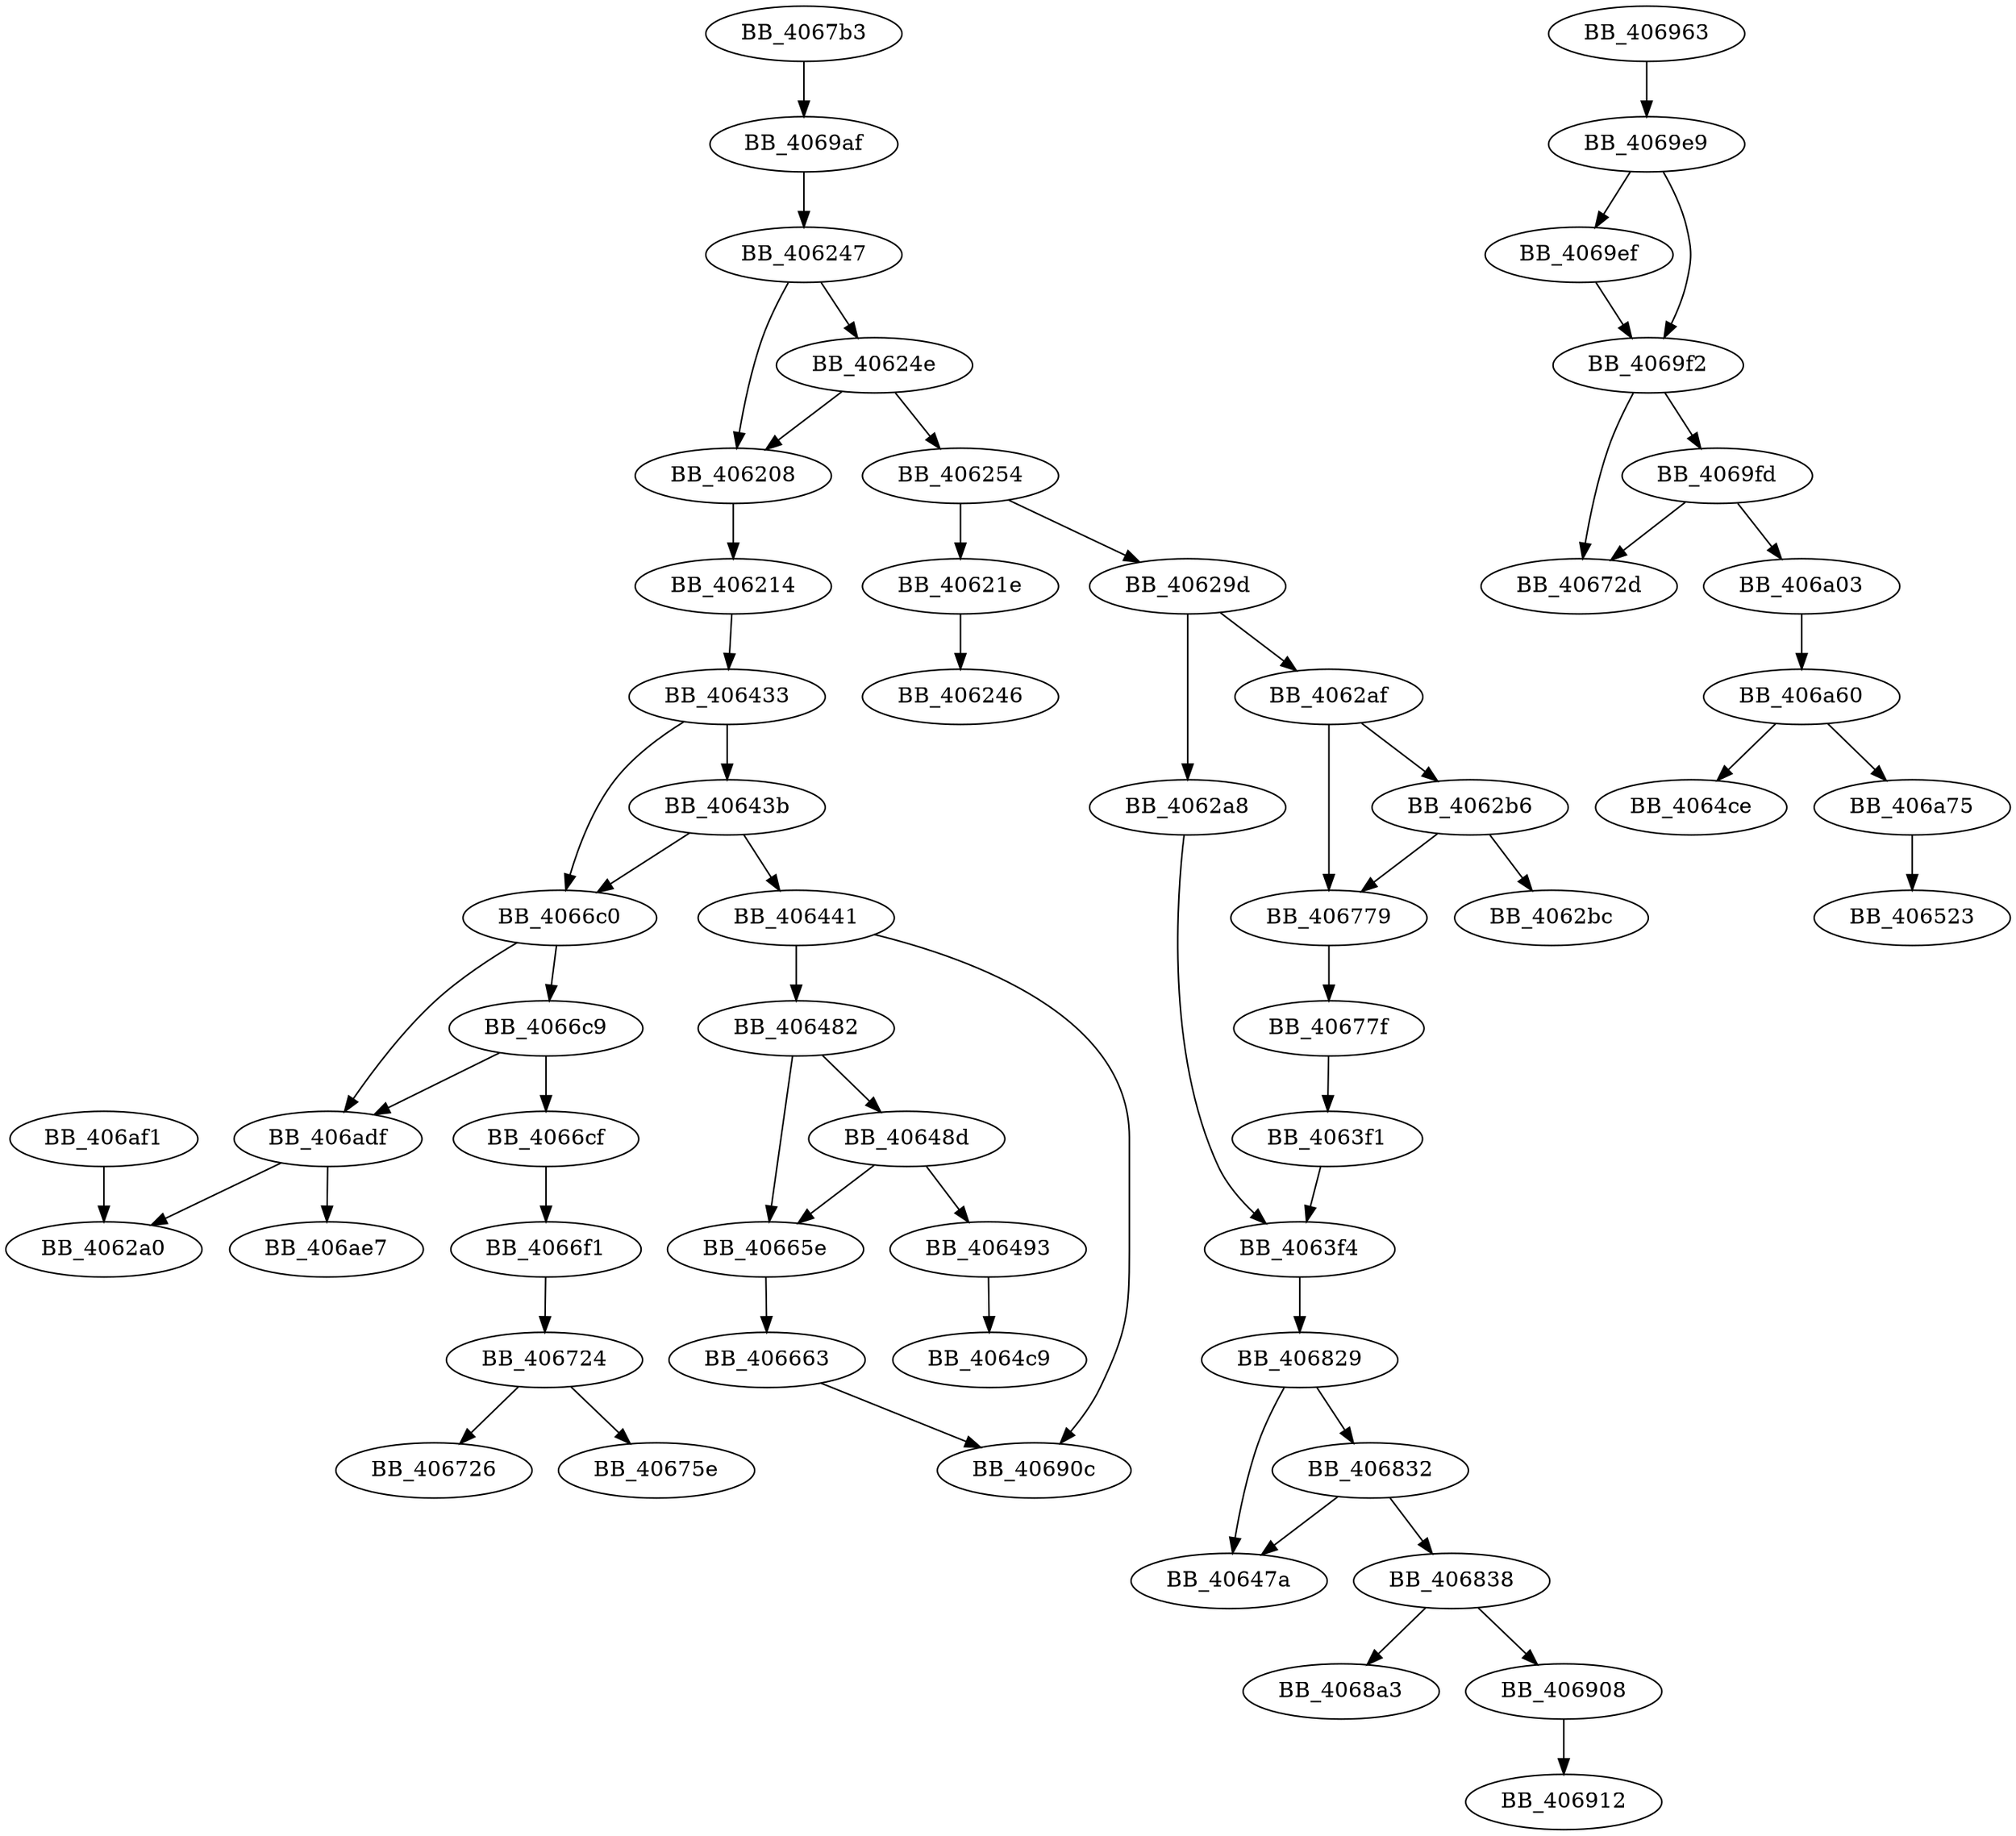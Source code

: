 DiGraph sub_4067B3{
BB_406208->BB_406214
BB_406214->BB_406433
BB_40621e->BB_406246
BB_406247->BB_406208
BB_406247->BB_40624e
BB_40624e->BB_406208
BB_40624e->BB_406254
BB_406254->BB_40621e
BB_406254->BB_40629d
BB_40629d->BB_4062a8
BB_40629d->BB_4062af
BB_4062a8->BB_4063f4
BB_4062af->BB_4062b6
BB_4062af->BB_406779
BB_4062b6->BB_4062bc
BB_4062b6->BB_406779
BB_4063f1->BB_4063f4
BB_4063f4->BB_406829
BB_406433->BB_40643b
BB_406433->BB_4066c0
BB_40643b->BB_406441
BB_40643b->BB_4066c0
BB_406441->BB_406482
BB_406441->BB_40690c
BB_406482->BB_40648d
BB_406482->BB_40665e
BB_40648d->BB_406493
BB_40648d->BB_40665e
BB_406493->BB_4064c9
BB_40665e->BB_406663
BB_406663->BB_40690c
BB_4066c0->BB_4066c9
BB_4066c0->BB_406adf
BB_4066c9->BB_4066cf
BB_4066c9->BB_406adf
BB_4066cf->BB_4066f1
BB_4066f1->BB_406724
BB_406724->BB_406726
BB_406724->BB_40675e
BB_406779->BB_40677f
BB_40677f->BB_4063f1
BB_4067b3->BB_4069af
BB_406829->BB_40647a
BB_406829->BB_406832
BB_406832->BB_40647a
BB_406832->BB_406838
BB_406838->BB_4068a3
BB_406838->BB_406908
BB_406908->BB_406912
BB_406963->BB_4069e9
BB_4069af->BB_406247
BB_4069e9->BB_4069ef
BB_4069e9->BB_4069f2
BB_4069ef->BB_4069f2
BB_4069f2->BB_40672d
BB_4069f2->BB_4069fd
BB_4069fd->BB_40672d
BB_4069fd->BB_406a03
BB_406a03->BB_406a60
BB_406a60->BB_4064ce
BB_406a60->BB_406a75
BB_406a75->BB_406523
BB_406adf->BB_4062a0
BB_406adf->BB_406ae7
BB_406af1->BB_4062a0
}
